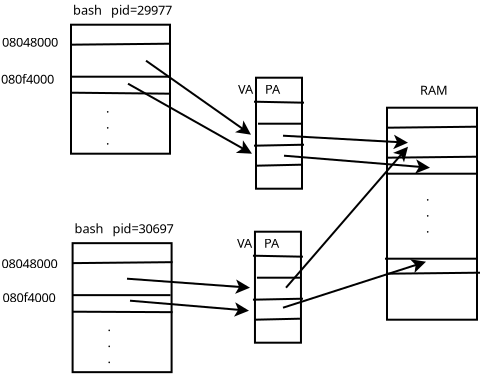 <?xml version="1.0" encoding="UTF-8"?>
<dia:diagram xmlns:dia="http://www.lysator.liu.se/~alla/dia/">
  <dia:layer name="Background" visible="true">
    <dia:object type="Standard - Box" version="0" id="O0">
      <dia:attribute name="obj_pos">
        <dia:point val="6.2,5.1"/>
      </dia:attribute>
      <dia:attribute name="obj_bb">
        <dia:rectangle val="6.15,5.05;11.2,11.6"/>
      </dia:attribute>
      <dia:attribute name="elem_corner">
        <dia:point val="6.2,5.1"/>
      </dia:attribute>
      <dia:attribute name="elem_width">
        <dia:real val="4.95"/>
      </dia:attribute>
      <dia:attribute name="elem_height">
        <dia:real val="6.45"/>
      </dia:attribute>
      <dia:attribute name="show_background">
        <dia:boolean val="true"/>
      </dia:attribute>
    </dia:object>
    <dia:object type="Standard - Line" version="0" id="O1">
      <dia:attribute name="obj_pos">
        <dia:point val="6.2,6.099"/>
      </dia:attribute>
      <dia:attribute name="obj_bb">
        <dia:rectangle val="6.15,6.0;11.251,6.149"/>
      </dia:attribute>
      <dia:attribute name="conn_endpoints">
        <dia:point val="6.2,6.099"/>
        <dia:point val="11.2,6.05"/>
      </dia:attribute>
      <dia:attribute name="numcp">
        <dia:int val="1"/>
      </dia:attribute>
    </dia:object>
    <dia:object type="Standard - Text" version="1" id="O2">
      <dia:attribute name="obj_pos">
        <dia:point val="6.3,4.6"/>
      </dia:attribute>
      <dia:attribute name="obj_bb">
        <dia:rectangle val="6.3,4.04;11.517,5.032"/>
      </dia:attribute>
      <dia:attribute name="text">
        <dia:composite type="text">
          <dia:attribute name="string">
            <dia:string>#bash   pid=29977#</dia:string>
          </dia:attribute>
          <dia:attribute name="font">
            <dia:font family="sans" style="0" name="Helvetica"/>
          </dia:attribute>
          <dia:attribute name="height">
            <dia:real val="0.8"/>
          </dia:attribute>
          <dia:attribute name="pos">
            <dia:point val="6.3,4.6"/>
          </dia:attribute>
          <dia:attribute name="color">
            <dia:color val="#000000"/>
          </dia:attribute>
          <dia:attribute name="alignment">
            <dia:enum val="0"/>
          </dia:attribute>
        </dia:composite>
      </dia:attribute>
      <dia:attribute name="valign">
        <dia:enum val="3"/>
      </dia:attribute>
    </dia:object>
    <dia:object type="Standard - Text" version="1" id="O3">
      <dia:attribute name="obj_pos">
        <dia:point val="2.75,6.2"/>
      </dia:attribute>
      <dia:attribute name="obj_bb">
        <dia:rectangle val="2.75,5.657;5.71,6.598"/>
      </dia:attribute>
      <dia:attribute name="text">
        <dia:composite type="text">
          <dia:attribute name="string">
            <dia:string>#08048000#</dia:string>
          </dia:attribute>
          <dia:attribute name="font">
            <dia:font family="sans" style="0" name="Helvetica"/>
          </dia:attribute>
          <dia:attribute name="height">
            <dia:real val="0.8"/>
          </dia:attribute>
          <dia:attribute name="pos">
            <dia:point val="2.75,6.2"/>
          </dia:attribute>
          <dia:attribute name="color">
            <dia:color val="#000000"/>
          </dia:attribute>
          <dia:attribute name="alignment">
            <dia:enum val="0"/>
          </dia:attribute>
        </dia:composite>
      </dia:attribute>
      <dia:attribute name="valign">
        <dia:enum val="3"/>
      </dia:attribute>
    </dia:object>
    <dia:object type="Standard - Line" version="0" id="O4">
      <dia:attribute name="obj_pos">
        <dia:point val="6.2,7.7"/>
      </dia:attribute>
      <dia:attribute name="obj_bb">
        <dia:rectangle val="6.15,7.65;11.15,7.75"/>
      </dia:attribute>
      <dia:attribute name="conn_endpoints">
        <dia:point val="6.2,7.7"/>
        <dia:point val="11.1,7.7"/>
      </dia:attribute>
      <dia:attribute name="numcp">
        <dia:int val="1"/>
      </dia:attribute>
    </dia:object>
    <dia:object type="Standard - Text" version="1" id="O5">
      <dia:attribute name="obj_pos">
        <dia:point val="2.7,8.05"/>
      </dia:attribute>
      <dia:attribute name="obj_bb">
        <dia:rectangle val="2.7,7.49;5.512,8.482"/>
      </dia:attribute>
      <dia:attribute name="text">
        <dia:composite type="text">
          <dia:attribute name="string">
            <dia:string>#080f4000#</dia:string>
          </dia:attribute>
          <dia:attribute name="font">
            <dia:font family="sans" style="0" name="Helvetica"/>
          </dia:attribute>
          <dia:attribute name="height">
            <dia:real val="0.8"/>
          </dia:attribute>
          <dia:attribute name="pos">
            <dia:point val="2.7,8.05"/>
          </dia:attribute>
          <dia:attribute name="color">
            <dia:color val="#000000"/>
          </dia:attribute>
          <dia:attribute name="alignment">
            <dia:enum val="0"/>
          </dia:attribute>
        </dia:composite>
      </dia:attribute>
      <dia:attribute name="valign">
        <dia:enum val="3"/>
      </dia:attribute>
    </dia:object>
    <dia:object type="Standard - Line" version="0" id="O6">
      <dia:attribute name="obj_pos">
        <dia:point val="6.25,8.5"/>
      </dia:attribute>
      <dia:attribute name="obj_bb">
        <dia:rectangle val="6.199,8.45;11.251,8.601"/>
      </dia:attribute>
      <dia:attribute name="conn_endpoints">
        <dia:point val="6.25,8.5"/>
        <dia:point val="11.2,8.55"/>
      </dia:attribute>
      <dia:attribute name="numcp">
        <dia:int val="1"/>
      </dia:attribute>
    </dia:object>
    <dia:object type="Standard - Box" version="0" id="O7">
      <dia:attribute name="obj_pos">
        <dia:point val="15.45,7.75"/>
      </dia:attribute>
      <dia:attribute name="obj_bb">
        <dia:rectangle val="15.4,7.7;17.8,13.35"/>
      </dia:attribute>
      <dia:attribute name="elem_corner">
        <dia:point val="15.45,7.75"/>
      </dia:attribute>
      <dia:attribute name="elem_width">
        <dia:real val="2.3"/>
      </dia:attribute>
      <dia:attribute name="elem_height">
        <dia:real val="5.55"/>
      </dia:attribute>
      <dia:attribute name="show_background">
        <dia:boolean val="true"/>
      </dia:attribute>
    </dia:object>
    <dia:object type="Standard - Text" version="1" id="O8">
      <dia:attribute name="obj_pos">
        <dia:point val="14.55,8.55"/>
      </dia:attribute>
      <dia:attribute name="obj_bb">
        <dia:rectangle val="14.55,8.008;16.767,8.947"/>
      </dia:attribute>
      <dia:attribute name="text">
        <dia:composite type="text">
          <dia:attribute name="string">
            <dia:string>#VA    PA#</dia:string>
          </dia:attribute>
          <dia:attribute name="font">
            <dia:font family="sans" style="0" name="Helvetica"/>
          </dia:attribute>
          <dia:attribute name="height">
            <dia:real val="0.8"/>
          </dia:attribute>
          <dia:attribute name="pos">
            <dia:point val="14.55,8.55"/>
          </dia:attribute>
          <dia:attribute name="color">
            <dia:color val="#000000"/>
          </dia:attribute>
          <dia:attribute name="alignment">
            <dia:enum val="0"/>
          </dia:attribute>
        </dia:composite>
      </dia:attribute>
      <dia:attribute name="valign">
        <dia:enum val="3"/>
      </dia:attribute>
    </dia:object>
    <dia:object type="Standard - Line" version="0" id="O9">
      <dia:attribute name="obj_pos">
        <dia:point val="15.35,8.95"/>
      </dia:attribute>
      <dia:attribute name="obj_bb">
        <dia:rectangle val="15.299,8.899;17.901,9.051"/>
      </dia:attribute>
      <dia:attribute name="conn_endpoints">
        <dia:point val="15.35,8.95"/>
        <dia:point val="17.85,9"/>
      </dia:attribute>
      <dia:attribute name="numcp">
        <dia:int val="1"/>
      </dia:attribute>
    </dia:object>
    <dia:object type="Standard - Line" version="0" id="O10">
      <dia:attribute name="obj_pos">
        <dia:point val="15.55,10.05"/>
      </dia:attribute>
      <dia:attribute name="obj_bb">
        <dia:rectangle val="15.5,10;17.75,10.1"/>
      </dia:attribute>
      <dia:attribute name="conn_endpoints">
        <dia:point val="15.55,10.05"/>
        <dia:point val="17.7,10.05"/>
      </dia:attribute>
      <dia:attribute name="numcp">
        <dia:int val="1"/>
      </dia:attribute>
    </dia:object>
    <dia:object type="Standard - Line" version="0" id="O11">
      <dia:attribute name="obj_pos">
        <dia:point val="15.35,11.15"/>
      </dia:attribute>
      <dia:attribute name="obj_bb">
        <dia:rectangle val="15.299,11.049;17.901,11.201"/>
      </dia:attribute>
      <dia:attribute name="conn_endpoints">
        <dia:point val="15.35,11.15"/>
        <dia:point val="17.85,11.1"/>
      </dia:attribute>
      <dia:attribute name="numcp">
        <dia:int val="1"/>
      </dia:attribute>
    </dia:object>
    <dia:object type="Standard - Line" version="0" id="O12">
      <dia:attribute name="obj_pos">
        <dia:point val="15.45,12.15"/>
      </dia:attribute>
      <dia:attribute name="obj_bb">
        <dia:rectangle val="15.399,12.049;17.751,12.201"/>
      </dia:attribute>
      <dia:attribute name="conn_endpoints">
        <dia:point val="15.45,12.15"/>
        <dia:point val="17.7,12.1"/>
      </dia:attribute>
      <dia:attribute name="numcp">
        <dia:int val="1"/>
      </dia:attribute>
    </dia:object>
    <dia:object type="Standard - Box" version="0" id="O13">
      <dia:attribute name="obj_pos">
        <dia:point val="22,9.25"/>
      </dia:attribute>
      <dia:attribute name="obj_bb">
        <dia:rectangle val="21.95,9.2;26.55,19.9"/>
      </dia:attribute>
      <dia:attribute name="elem_corner">
        <dia:point val="22,9.25"/>
      </dia:attribute>
      <dia:attribute name="elem_width">
        <dia:real val="4.5"/>
      </dia:attribute>
      <dia:attribute name="elem_height">
        <dia:real val="10.6"/>
      </dia:attribute>
      <dia:attribute name="show_background">
        <dia:boolean val="true"/>
      </dia:attribute>
    </dia:object>
    <dia:object type="Standard - Text" version="1" id="O14">
      <dia:attribute name="obj_pos">
        <dia:point val="23.65,8.6"/>
      </dia:attribute>
      <dia:attribute name="obj_bb">
        <dia:rectangle val="23.65,8.057;24.935,8.998"/>
      </dia:attribute>
      <dia:attribute name="text">
        <dia:composite type="text">
          <dia:attribute name="string">
            <dia:string>#RAM#</dia:string>
          </dia:attribute>
          <dia:attribute name="font">
            <dia:font family="sans" style="0" name="Helvetica"/>
          </dia:attribute>
          <dia:attribute name="height">
            <dia:real val="0.8"/>
          </dia:attribute>
          <dia:attribute name="pos">
            <dia:point val="23.65,8.6"/>
          </dia:attribute>
          <dia:attribute name="color">
            <dia:color val="#000000"/>
          </dia:attribute>
          <dia:attribute name="alignment">
            <dia:enum val="0"/>
          </dia:attribute>
        </dia:composite>
      </dia:attribute>
      <dia:attribute name="valign">
        <dia:enum val="3"/>
      </dia:attribute>
    </dia:object>
    <dia:object type="Standard - Line" version="0" id="O15">
      <dia:attribute name="obj_pos">
        <dia:point val="9.95,6.9"/>
      </dia:attribute>
      <dia:attribute name="obj_bb">
        <dia:rectangle val="9.88,6.83;15.529,11.037"/>
      </dia:attribute>
      <dia:attribute name="conn_endpoints">
        <dia:point val="9.95,6.9"/>
        <dia:point val="15.2,10.6"/>
      </dia:attribute>
      <dia:attribute name="numcp">
        <dia:int val="1"/>
      </dia:attribute>
      <dia:attribute name="end_arrow">
        <dia:enum val="22"/>
      </dia:attribute>
      <dia:attribute name="end_arrow_length">
        <dia:real val="0.5"/>
      </dia:attribute>
      <dia:attribute name="end_arrow_width">
        <dia:real val="0.5"/>
      </dia:attribute>
    </dia:object>
    <dia:object type="Standard - Line" version="0" id="O16">
      <dia:attribute name="obj_pos">
        <dia:point val="16.8,10.65"/>
      </dia:attribute>
      <dia:attribute name="obj_bb">
        <dia:rectangle val="16.747,10.498;23.128,11.502"/>
      </dia:attribute>
      <dia:attribute name="conn_endpoints">
        <dia:point val="16.8,10.65"/>
        <dia:point val="23.05,11"/>
      </dia:attribute>
      <dia:attribute name="numcp">
        <dia:int val="1"/>
      </dia:attribute>
      <dia:attribute name="end_arrow">
        <dia:enum val="22"/>
      </dia:attribute>
      <dia:attribute name="end_arrow_length">
        <dia:real val="0.5"/>
      </dia:attribute>
      <dia:attribute name="end_arrow_width">
        <dia:real val="0.5"/>
      </dia:attribute>
    </dia:object>
    <dia:object type="Standard - Line" version="0" id="O17">
      <dia:attribute name="obj_pos">
        <dia:point val="9.05,8.05"/>
      </dia:attribute>
      <dia:attribute name="obj_bb">
        <dia:rectangle val="8.982,7.982;15.539,12.01"/>
      </dia:attribute>
      <dia:attribute name="conn_endpoints">
        <dia:point val="9.05,8.05"/>
        <dia:point val="15.25,11.55"/>
      </dia:attribute>
      <dia:attribute name="numcp">
        <dia:int val="1"/>
      </dia:attribute>
      <dia:attribute name="end_arrow">
        <dia:enum val="22"/>
      </dia:attribute>
      <dia:attribute name="end_arrow_length">
        <dia:real val="0.5"/>
      </dia:attribute>
      <dia:attribute name="end_arrow_width">
        <dia:real val="0.5"/>
      </dia:attribute>
    </dia:object>
    <dia:object type="Standard - Line" version="0" id="O18">
      <dia:attribute name="obj_pos">
        <dia:point val="16.85,11.65"/>
      </dia:attribute>
      <dia:attribute name="obj_bb">
        <dia:rectangle val="16.796,11.596;24.241,12.752"/>
      </dia:attribute>
      <dia:attribute name="conn_endpoints">
        <dia:point val="16.85,11.65"/>
        <dia:point val="24.15,12.25"/>
      </dia:attribute>
      <dia:attribute name="numcp">
        <dia:int val="1"/>
      </dia:attribute>
      <dia:attribute name="end_arrow">
        <dia:enum val="22"/>
      </dia:attribute>
      <dia:attribute name="end_arrow_length">
        <dia:real val="0.5"/>
      </dia:attribute>
      <dia:attribute name="end_arrow_width">
        <dia:real val="0.5"/>
      </dia:attribute>
    </dia:object>
    <dia:object type="Standard - Text" version="1" id="O19">
      <dia:attribute name="obj_pos">
        <dia:point val="7.95,9.5"/>
      </dia:attribute>
      <dia:attribute name="obj_bb">
        <dia:rectangle val="7.95,8.957;8.135,11.498"/>
      </dia:attribute>
      <dia:attribute name="text">
        <dia:composite type="text">
          <dia:attribute name="string">
            <dia:string>#.
.
.#</dia:string>
          </dia:attribute>
          <dia:attribute name="font">
            <dia:font family="sans" style="0" name="Helvetica"/>
          </dia:attribute>
          <dia:attribute name="height">
            <dia:real val="0.8"/>
          </dia:attribute>
          <dia:attribute name="pos">
            <dia:point val="7.95,9.5"/>
          </dia:attribute>
          <dia:attribute name="color">
            <dia:color val="#000000"/>
          </dia:attribute>
          <dia:attribute name="alignment">
            <dia:enum val="0"/>
          </dia:attribute>
        </dia:composite>
      </dia:attribute>
      <dia:attribute name="valign">
        <dia:enum val="3"/>
      </dia:attribute>
    </dia:object>
    <dia:object type="Standard - Box" version="0" id="O20">
      <dia:attribute name="obj_pos">
        <dia:point val="6.28,16.023"/>
      </dia:attribute>
      <dia:attribute name="obj_bb">
        <dia:rectangle val="6.23,15.973;11.28,22.523"/>
      </dia:attribute>
      <dia:attribute name="elem_corner">
        <dia:point val="6.28,16.023"/>
      </dia:attribute>
      <dia:attribute name="elem_width">
        <dia:real val="4.95"/>
      </dia:attribute>
      <dia:attribute name="elem_height">
        <dia:real val="6.45"/>
      </dia:attribute>
      <dia:attribute name="show_background">
        <dia:boolean val="true"/>
      </dia:attribute>
    </dia:object>
    <dia:object type="Standard - Line" version="0" id="O21">
      <dia:attribute name="obj_pos">
        <dia:point val="6.28,17.021"/>
      </dia:attribute>
      <dia:attribute name="obj_bb">
        <dia:rectangle val="6.23,16.922;11.331,17.072"/>
      </dia:attribute>
      <dia:attribute name="conn_endpoints">
        <dia:point val="6.28,17.021"/>
        <dia:point val="11.28,16.973"/>
      </dia:attribute>
      <dia:attribute name="numcp">
        <dia:int val="1"/>
      </dia:attribute>
    </dia:object>
    <dia:object type="Standard - Text" version="1" id="O22">
      <dia:attribute name="obj_pos">
        <dia:point val="6.38,15.523"/>
      </dia:attribute>
      <dia:attribute name="obj_bb">
        <dia:rectangle val="6.38,14.963;11.597,15.954"/>
      </dia:attribute>
      <dia:attribute name="text">
        <dia:composite type="text">
          <dia:attribute name="string">
            <dia:string>#bash   pid=30697#</dia:string>
          </dia:attribute>
          <dia:attribute name="font">
            <dia:font family="sans" style="0" name="Helvetica"/>
          </dia:attribute>
          <dia:attribute name="height">
            <dia:real val="0.8"/>
          </dia:attribute>
          <dia:attribute name="pos">
            <dia:point val="6.38,15.523"/>
          </dia:attribute>
          <dia:attribute name="color">
            <dia:color val="#000000"/>
          </dia:attribute>
          <dia:attribute name="alignment">
            <dia:enum val="0"/>
          </dia:attribute>
        </dia:composite>
      </dia:attribute>
      <dia:attribute name="valign">
        <dia:enum val="3"/>
      </dia:attribute>
    </dia:object>
    <dia:object type="Standard - Line" version="0" id="O23">
      <dia:attribute name="obj_pos">
        <dia:point val="6.28,18.622"/>
      </dia:attribute>
      <dia:attribute name="obj_bb">
        <dia:rectangle val="6.23,18.573;11.23,18.672"/>
      </dia:attribute>
      <dia:attribute name="conn_endpoints">
        <dia:point val="6.28,18.622"/>
        <dia:point val="11.18,18.622"/>
      </dia:attribute>
      <dia:attribute name="numcp">
        <dia:int val="1"/>
      </dia:attribute>
    </dia:object>
    <dia:object type="Standard - Text" version="1" id="O24">
      <dia:attribute name="obj_pos">
        <dia:point val="2.78,18.973"/>
      </dia:attribute>
      <dia:attribute name="obj_bb">
        <dia:rectangle val="2.78,18.413;5.592,19.404"/>
      </dia:attribute>
      <dia:attribute name="text">
        <dia:composite type="text">
          <dia:attribute name="string">
            <dia:string>#080f4000#</dia:string>
          </dia:attribute>
          <dia:attribute name="font">
            <dia:font family="sans" style="0" name="Helvetica"/>
          </dia:attribute>
          <dia:attribute name="height">
            <dia:real val="0.8"/>
          </dia:attribute>
          <dia:attribute name="pos">
            <dia:point val="2.78,18.973"/>
          </dia:attribute>
          <dia:attribute name="color">
            <dia:color val="#000000"/>
          </dia:attribute>
          <dia:attribute name="alignment">
            <dia:enum val="0"/>
          </dia:attribute>
        </dia:composite>
      </dia:attribute>
      <dia:attribute name="valign">
        <dia:enum val="3"/>
      </dia:attribute>
    </dia:object>
    <dia:object type="Standard - Line" version="0" id="O25">
      <dia:attribute name="obj_pos">
        <dia:point val="6.25,19.45"/>
      </dia:attribute>
      <dia:attribute name="obj_bb">
        <dia:rectangle val="6.2,19.4;11.33,19.523"/>
      </dia:attribute>
      <dia:attribute name="conn_endpoints">
        <dia:point val="6.25,19.45"/>
        <dia:point val="11.28,19.473"/>
      </dia:attribute>
      <dia:attribute name="numcp">
        <dia:int val="1"/>
      </dia:attribute>
    </dia:object>
    <dia:object type="Standard - Text" version="1" id="O26">
      <dia:attribute name="obj_pos">
        <dia:point val="8.03,20.422"/>
      </dia:attribute>
      <dia:attribute name="obj_bb">
        <dia:rectangle val="8.03,19.88;8.215,22.42"/>
      </dia:attribute>
      <dia:attribute name="text">
        <dia:composite type="text">
          <dia:attribute name="string">
            <dia:string>#.
.
.#</dia:string>
          </dia:attribute>
          <dia:attribute name="font">
            <dia:font family="sans" style="0" name="Helvetica"/>
          </dia:attribute>
          <dia:attribute name="height">
            <dia:real val="0.8"/>
          </dia:attribute>
          <dia:attribute name="pos">
            <dia:point val="8.03,20.422"/>
          </dia:attribute>
          <dia:attribute name="color">
            <dia:color val="#000000"/>
          </dia:attribute>
          <dia:attribute name="alignment">
            <dia:enum val="0"/>
          </dia:attribute>
        </dia:composite>
      </dia:attribute>
      <dia:attribute name="valign">
        <dia:enum val="3"/>
      </dia:attribute>
    </dia:object>
    <dia:object type="Standard - Box" version="0" id="O27">
      <dia:attribute name="obj_pos">
        <dia:point val="15.398,15.45"/>
      </dia:attribute>
      <dia:attribute name="obj_bb">
        <dia:rectangle val="15.348,15.4;17.748,21.05"/>
      </dia:attribute>
      <dia:attribute name="elem_corner">
        <dia:point val="15.398,15.45"/>
      </dia:attribute>
      <dia:attribute name="elem_width">
        <dia:real val="2.3"/>
      </dia:attribute>
      <dia:attribute name="elem_height">
        <dia:real val="5.55"/>
      </dia:attribute>
      <dia:attribute name="show_background">
        <dia:boolean val="true"/>
      </dia:attribute>
    </dia:object>
    <dia:object type="Standard - Text" version="1" id="O28">
      <dia:attribute name="obj_pos">
        <dia:point val="14.498,16.25"/>
      </dia:attribute>
      <dia:attribute name="obj_bb">
        <dia:rectangle val="14.498,15.707;16.716,16.647"/>
      </dia:attribute>
      <dia:attribute name="text">
        <dia:composite type="text">
          <dia:attribute name="string">
            <dia:string>#VA    PA#</dia:string>
          </dia:attribute>
          <dia:attribute name="font">
            <dia:font family="sans" style="0" name="Helvetica"/>
          </dia:attribute>
          <dia:attribute name="height">
            <dia:real val="0.8"/>
          </dia:attribute>
          <dia:attribute name="pos">
            <dia:point val="14.498,16.25"/>
          </dia:attribute>
          <dia:attribute name="color">
            <dia:color val="#000000"/>
          </dia:attribute>
          <dia:attribute name="alignment">
            <dia:enum val="0"/>
          </dia:attribute>
        </dia:composite>
      </dia:attribute>
      <dia:attribute name="valign">
        <dia:enum val="3"/>
      </dia:attribute>
    </dia:object>
    <dia:object type="Standard - Line" version="0" id="O29">
      <dia:attribute name="obj_pos">
        <dia:point val="15.298,16.65"/>
      </dia:attribute>
      <dia:attribute name="obj_bb">
        <dia:rectangle val="15.247,16.599;17.849,16.751"/>
      </dia:attribute>
      <dia:attribute name="conn_endpoints">
        <dia:point val="15.298,16.65"/>
        <dia:point val="17.798,16.7"/>
      </dia:attribute>
      <dia:attribute name="numcp">
        <dia:int val="1"/>
      </dia:attribute>
    </dia:object>
    <dia:object type="Standard - Line" version="0" id="O30">
      <dia:attribute name="obj_pos">
        <dia:point val="15.498,17.75"/>
      </dia:attribute>
      <dia:attribute name="obj_bb">
        <dia:rectangle val="15.448,17.7;17.698,17.8"/>
      </dia:attribute>
      <dia:attribute name="conn_endpoints">
        <dia:point val="15.498,17.75"/>
        <dia:point val="17.648,17.75"/>
      </dia:attribute>
      <dia:attribute name="numcp">
        <dia:int val="1"/>
      </dia:attribute>
    </dia:object>
    <dia:object type="Standard - Line" version="0" id="O31">
      <dia:attribute name="obj_pos">
        <dia:point val="15.298,18.85"/>
      </dia:attribute>
      <dia:attribute name="obj_bb">
        <dia:rectangle val="15.247,18.749;17.849,18.901"/>
      </dia:attribute>
      <dia:attribute name="conn_endpoints">
        <dia:point val="15.298,18.85"/>
        <dia:point val="17.798,18.8"/>
      </dia:attribute>
      <dia:attribute name="numcp">
        <dia:int val="1"/>
      </dia:attribute>
    </dia:object>
    <dia:object type="Standard - Line" version="0" id="O32">
      <dia:attribute name="obj_pos">
        <dia:point val="15.398,19.85"/>
      </dia:attribute>
      <dia:attribute name="obj_bb">
        <dia:rectangle val="15.347,19.749;17.699,19.901"/>
      </dia:attribute>
      <dia:attribute name="conn_endpoints">
        <dia:point val="15.398,19.85"/>
        <dia:point val="17.648,19.8"/>
      </dia:attribute>
      <dia:attribute name="numcp">
        <dia:int val="1"/>
      </dia:attribute>
    </dia:object>
    <dia:object type="Standard - Line" version="0" id="O33">
      <dia:attribute name="obj_pos">
        <dia:point val="9.15,18.9"/>
      </dia:attribute>
      <dia:attribute name="obj_bb">
        <dia:rectangle val="9.096,18.846;15.192,19.902"/>
      </dia:attribute>
      <dia:attribute name="conn_endpoints">
        <dia:point val="9.15,18.9"/>
        <dia:point val="15.1,19.4"/>
      </dia:attribute>
      <dia:attribute name="numcp">
        <dia:int val="1"/>
      </dia:attribute>
      <dia:attribute name="end_arrow">
        <dia:enum val="22"/>
      </dia:attribute>
      <dia:attribute name="end_arrow_length">
        <dia:real val="0.5"/>
      </dia:attribute>
      <dia:attribute name="end_arrow_width">
        <dia:real val="0.5"/>
      </dia:attribute>
    </dia:object>
    <dia:object type="Standard - Line" version="0" id="O34">
      <dia:attribute name="obj_pos">
        <dia:point val="16.8,19.25"/>
      </dia:attribute>
      <dia:attribute name="obj_bb">
        <dia:rectangle val="16.737,16.459;24.151,19.313"/>
      </dia:attribute>
      <dia:attribute name="conn_endpoints">
        <dia:point val="16.8,19.25"/>
        <dia:point val="23.95,16.95"/>
      </dia:attribute>
      <dia:attribute name="numcp">
        <dia:int val="1"/>
      </dia:attribute>
      <dia:attribute name="end_arrow">
        <dia:enum val="22"/>
      </dia:attribute>
      <dia:attribute name="end_arrow_length">
        <dia:real val="0.5"/>
      </dia:attribute>
      <dia:attribute name="end_arrow_width">
        <dia:real val="0.5"/>
      </dia:attribute>
    </dia:object>
    <dia:object type="Standard - Line" version="0" id="O35">
      <dia:attribute name="obj_pos">
        <dia:point val="22.05,10.25"/>
      </dia:attribute>
      <dia:attribute name="obj_bb">
        <dia:rectangle val="21.999,10.149;26.551,10.301"/>
      </dia:attribute>
      <dia:attribute name="conn_endpoints">
        <dia:point val="22.05,10.25"/>
        <dia:point val="26.5,10.2"/>
      </dia:attribute>
      <dia:attribute name="numcp">
        <dia:int val="1"/>
      </dia:attribute>
    </dia:object>
    <dia:object type="Standard - Line" version="0" id="O36">
      <dia:attribute name="obj_pos">
        <dia:point val="21.95,11.75"/>
      </dia:attribute>
      <dia:attribute name="obj_bb">
        <dia:rectangle val="21.899,11.649;26.601,11.8"/>
      </dia:attribute>
      <dia:attribute name="conn_endpoints">
        <dia:point val="21.95,11.75"/>
        <dia:point val="26.55,11.7"/>
      </dia:attribute>
      <dia:attribute name="numcp">
        <dia:int val="1"/>
      </dia:attribute>
    </dia:object>
    <dia:object type="Standard - Line" version="0" id="O37">
      <dia:attribute name="obj_pos">
        <dia:point val="21.95,12.55"/>
      </dia:attribute>
      <dia:attribute name="obj_bb">
        <dia:rectangle val="21.9,12.5;26.5,12.6"/>
      </dia:attribute>
      <dia:attribute name="conn_endpoints">
        <dia:point val="21.95,12.55"/>
        <dia:point val="26.45,12.55"/>
      </dia:attribute>
      <dia:attribute name="numcp">
        <dia:int val="1"/>
      </dia:attribute>
    </dia:object>
    <dia:object type="Standard - Line" version="0" id="O38">
      <dia:attribute name="obj_pos">
        <dia:point val="21.9,16.8"/>
      </dia:attribute>
      <dia:attribute name="obj_bb">
        <dia:rectangle val="21.85,16.75;26.55,16.85"/>
      </dia:attribute>
      <dia:attribute name="conn_endpoints">
        <dia:point val="21.9,16.8"/>
        <dia:point val="26.5,16.8"/>
      </dia:attribute>
      <dia:attribute name="numcp">
        <dia:int val="1"/>
      </dia:attribute>
    </dia:object>
    <dia:object type="Standard - Line" version="0" id="O39">
      <dia:attribute name="obj_pos">
        <dia:point val="22,17.55"/>
      </dia:attribute>
      <dia:attribute name="obj_bb">
        <dia:rectangle val="21.95,17.45;26.701,17.601"/>
      </dia:attribute>
      <dia:attribute name="conn_endpoints">
        <dia:point val="22,17.55"/>
        <dia:point val="26.65,17.5"/>
      </dia:attribute>
      <dia:attribute name="numcp">
        <dia:int val="1"/>
      </dia:attribute>
    </dia:object>
    <dia:object type="Standard - Text" version="1" id="O40">
      <dia:attribute name="obj_pos">
        <dia:point val="23.95,13.9"/>
      </dia:attribute>
      <dia:attribute name="obj_bb">
        <dia:rectangle val="23.95,13.357;24.135,15.898"/>
      </dia:attribute>
      <dia:attribute name="text">
        <dia:composite type="text">
          <dia:attribute name="string">
            <dia:string>#.
.
.#</dia:string>
          </dia:attribute>
          <dia:attribute name="font">
            <dia:font family="sans" style="0" name="Helvetica"/>
          </dia:attribute>
          <dia:attribute name="height">
            <dia:real val="0.8"/>
          </dia:attribute>
          <dia:attribute name="pos">
            <dia:point val="23.95,13.9"/>
          </dia:attribute>
          <dia:attribute name="color">
            <dia:color val="#000000"/>
          </dia:attribute>
          <dia:attribute name="alignment">
            <dia:enum val="0"/>
          </dia:attribute>
        </dia:composite>
      </dia:attribute>
      <dia:attribute name="valign">
        <dia:enum val="3"/>
      </dia:attribute>
    </dia:object>
    <dia:object type="Standard - Line" version="0" id="O41">
      <dia:attribute name="obj_pos">
        <dia:point val="9,17.8"/>
      </dia:attribute>
      <dia:attribute name="obj_bb">
        <dia:rectangle val="8.946,17.747;15.236,18.752"/>
      </dia:attribute>
      <dia:attribute name="conn_endpoints">
        <dia:point val="9,17.8"/>
        <dia:point val="15.15,18.25"/>
      </dia:attribute>
      <dia:attribute name="numcp">
        <dia:int val="1"/>
      </dia:attribute>
      <dia:attribute name="end_arrow">
        <dia:enum val="22"/>
      </dia:attribute>
      <dia:attribute name="end_arrow_length">
        <dia:real val="0.5"/>
      </dia:attribute>
      <dia:attribute name="end_arrow_width">
        <dia:real val="0.5"/>
      </dia:attribute>
    </dia:object>
    <dia:object type="Standard - Line" version="0" id="O42">
      <dia:attribute name="obj_pos">
        <dia:point val="16.95,18.25"/>
      </dia:attribute>
      <dia:attribute name="obj_bb">
        <dia:rectangle val="16.88,10.835;23.461,18.32"/>
      </dia:attribute>
      <dia:attribute name="conn_endpoints">
        <dia:point val="16.95,18.25"/>
        <dia:point val="23.05,11.2"/>
      </dia:attribute>
      <dia:attribute name="numcp">
        <dia:int val="1"/>
      </dia:attribute>
      <dia:attribute name="end_arrow">
        <dia:enum val="22"/>
      </dia:attribute>
      <dia:attribute name="end_arrow_length">
        <dia:real val="0.5"/>
      </dia:attribute>
      <dia:attribute name="end_arrow_width">
        <dia:real val="0.5"/>
      </dia:attribute>
    </dia:object>
    <dia:object type="Standard - Text" version="1" id="O43">
      <dia:attribute name="obj_pos">
        <dia:point val="2.73,17.273"/>
      </dia:attribute>
      <dia:attribute name="obj_bb">
        <dia:rectangle val="2.73,16.73;5.69,17.67"/>
      </dia:attribute>
      <dia:attribute name="text">
        <dia:composite type="text">
          <dia:attribute name="string">
            <dia:string>#08048000#</dia:string>
          </dia:attribute>
          <dia:attribute name="font">
            <dia:font family="sans" style="0" name="Helvetica"/>
          </dia:attribute>
          <dia:attribute name="height">
            <dia:real val="0.8"/>
          </dia:attribute>
          <dia:attribute name="pos">
            <dia:point val="2.73,17.273"/>
          </dia:attribute>
          <dia:attribute name="color">
            <dia:color val="#000000"/>
          </dia:attribute>
          <dia:attribute name="alignment">
            <dia:enum val="0"/>
          </dia:attribute>
        </dia:composite>
      </dia:attribute>
      <dia:attribute name="valign">
        <dia:enum val="3"/>
      </dia:attribute>
    </dia:object>
  </dia:layer>
</dia:diagram>
